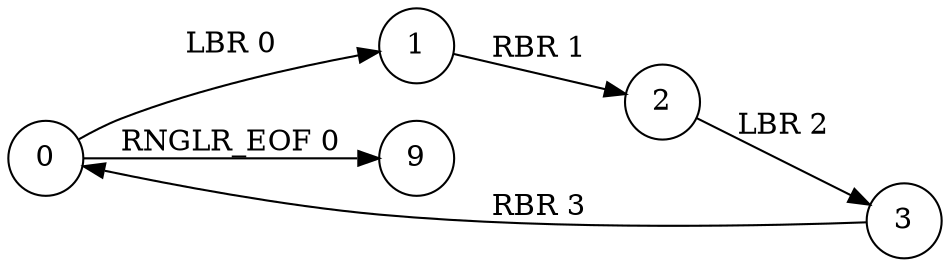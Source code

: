 digraph g
{
rankdir=LR
node [shape=circle]
0 -> 1 [label="LBR 0"]
1 -> 2 [label="RBR 1"]
2 -> 3 [label="LBR 2"]
3 -> 0 [label="RBR 3"]
0 -> 9 [label="RNGLR_EOF 0"]
}